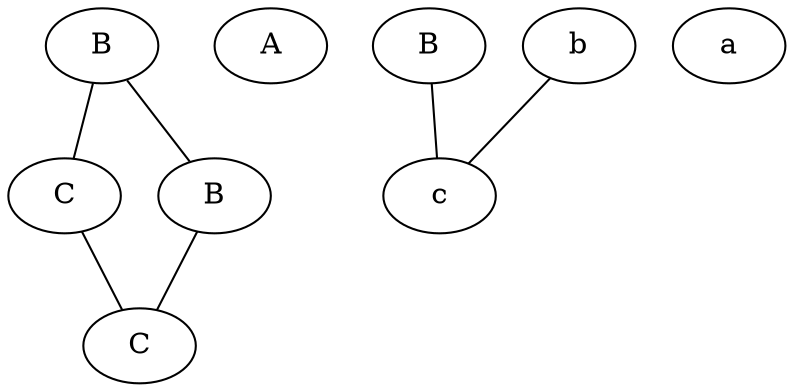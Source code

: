 strict graph G {
  1 [ label="B" ];
  2 [ label="C" ];
  3 [ label="B" ];
  4 [ label="C" ];
  0 [ label="A" ];
  7 [ label="B" ];
  5 [ label="a" ];
  8 [ label="b" ];
  6 [ label="c" ];
  1 -- 2;
  3 -- 4;
  1 -- 3;
  2 -- 4;
  7 -- 6;
  8 -- 6;
}
